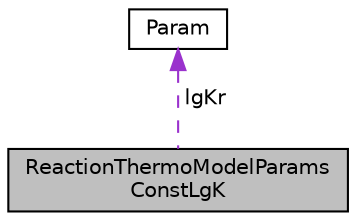 digraph "ReactionThermoModelParamsConstLgK"
{
 // INTERACTIVE_SVG=YES
 // LATEX_PDF_SIZE
  bgcolor="transparent";
  edge [fontname="Helvetica",fontsize="10",labelfontname="Helvetica",labelfontsize="10"];
  node [fontname="Helvetica",fontsize="10",shape=record];
  Node1 [label="ReactionThermoModelParams\lConstLgK",height=0.2,width=0.4,color="black", fillcolor="grey75", style="filled", fontcolor="black",tooltip="The parameters in a thermodynamic model for a formation reaction based on constant ."];
  Node2 -> Node1 [dir="back",color="darkorchid3",fontsize="10",style="dashed",label=" lgKr" ,fontname="Helvetica"];
  Node2 [label="Param",height=0.2,width=0.4,color="black",URL="$class_reaktoro_1_1_param.html",tooltip="A type used to represent the value of a parameter and its lower and upper bounds."];
}
